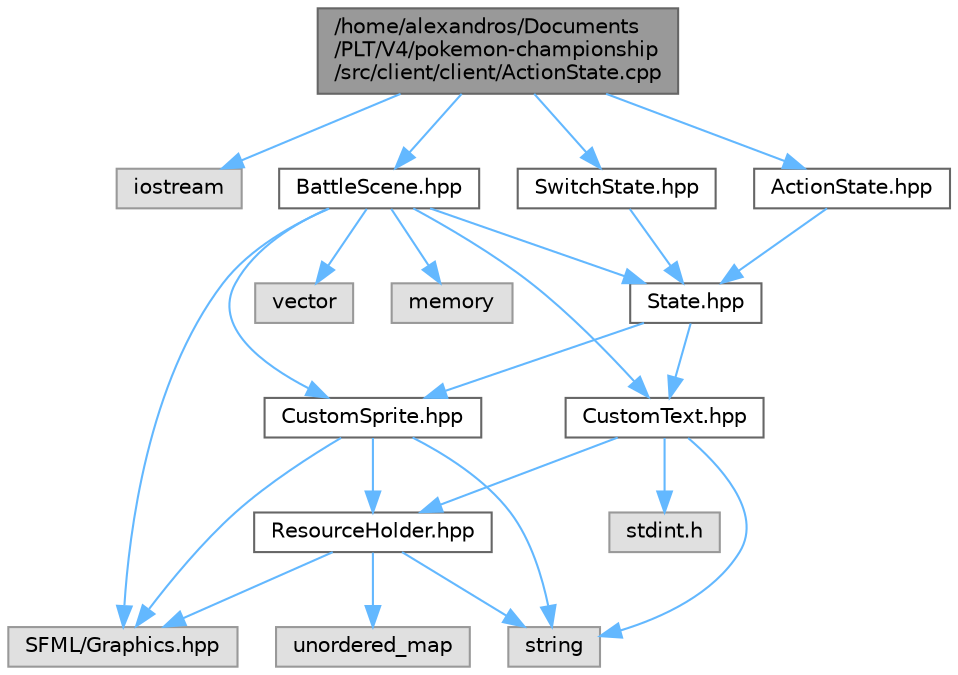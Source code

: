 digraph "/home/alexandros/Documents/PLT/V4/pokemon-championship/src/client/client/ActionState.cpp"
{
 // LATEX_PDF_SIZE
  bgcolor="transparent";
  edge [fontname=Helvetica,fontsize=10,labelfontname=Helvetica,labelfontsize=10];
  node [fontname=Helvetica,fontsize=10,shape=box,height=0.2,width=0.4];
  Node1 [label="/home/alexandros/Documents\l/PLT/V4/pokemon-championship\l/src/client/client/ActionState.cpp",height=0.2,width=0.4,color="gray40", fillcolor="grey60", style="filled", fontcolor="black",tooltip=" "];
  Node1 -> Node2 [color="steelblue1",style="solid"];
  Node2 [label="iostream",height=0.2,width=0.4,color="grey60", fillcolor="#E0E0E0", style="filled",tooltip=" "];
  Node1 -> Node3 [color="steelblue1",style="solid"];
  Node3 [label="BattleScene.hpp",height=0.2,width=0.4,color="grey40", fillcolor="white", style="filled",URL="$_battle_scene_8hpp.html",tooltip=" "];
  Node3 -> Node4 [color="steelblue1",style="solid"];
  Node4 [label="memory",height=0.2,width=0.4,color="grey60", fillcolor="#E0E0E0", style="filled",tooltip=" "];
  Node3 -> Node5 [color="steelblue1",style="solid"];
  Node5 [label="SFML/Graphics.hpp",height=0.2,width=0.4,color="grey60", fillcolor="#E0E0E0", style="filled",tooltip=" "];
  Node3 -> Node6 [color="steelblue1",style="solid"];
  Node6 [label="vector",height=0.2,width=0.4,color="grey60", fillcolor="#E0E0E0", style="filled",tooltip=" "];
  Node3 -> Node7 [color="steelblue1",style="solid"];
  Node7 [label="State.hpp",height=0.2,width=0.4,color="grey40", fillcolor="white", style="filled",URL="$client_2client_2state_8hpp.html",tooltip=" "];
  Node7 -> Node8 [color="steelblue1",style="solid"];
  Node8 [label="CustomText.hpp",height=0.2,width=0.4,color="grey40", fillcolor="white", style="filled",URL="$_custom_text_8hpp.html",tooltip=" "];
  Node8 -> Node9 [color="steelblue1",style="solid"];
  Node9 [label="string",height=0.2,width=0.4,color="grey60", fillcolor="#E0E0E0", style="filled",tooltip=" "];
  Node8 -> Node10 [color="steelblue1",style="solid"];
  Node10 [label="stdint.h",height=0.2,width=0.4,color="grey60", fillcolor="#E0E0E0", style="filled",tooltip=" "];
  Node8 -> Node11 [color="steelblue1",style="solid"];
  Node11 [label="ResourceHolder.hpp",height=0.2,width=0.4,color="grey40", fillcolor="white", style="filled",URL="$_resource_holder_8hpp.html",tooltip=" "];
  Node11 -> Node9 [color="steelblue1",style="solid"];
  Node11 -> Node12 [color="steelblue1",style="solid"];
  Node12 [label="unordered_map",height=0.2,width=0.4,color="grey60", fillcolor="#E0E0E0", style="filled",tooltip=" "];
  Node11 -> Node5 [color="steelblue1",style="solid"];
  Node7 -> Node13 [color="steelblue1",style="solid"];
  Node13 [label="CustomSprite.hpp",height=0.2,width=0.4,color="grey40", fillcolor="white", style="filled",URL="$_custom_sprite_8hpp.html",tooltip=" "];
  Node13 -> Node5 [color="steelblue1",style="solid"];
  Node13 -> Node9 [color="steelblue1",style="solid"];
  Node13 -> Node11 [color="steelblue1",style="solid"];
  Node3 -> Node8 [color="steelblue1",style="solid"];
  Node3 -> Node13 [color="steelblue1",style="solid"];
  Node1 -> Node14 [color="steelblue1",style="solid"];
  Node14 [label="ActionState.hpp",height=0.2,width=0.4,color="grey40", fillcolor="white", style="filled",URL="$_action_state_8hpp.html",tooltip=" "];
  Node14 -> Node7 [color="steelblue1",style="solid"];
  Node1 -> Node15 [color="steelblue1",style="solid"];
  Node15 [label="SwitchState.hpp",height=0.2,width=0.4,color="grey40", fillcolor="white", style="filled",URL="$_switch_state_8hpp.html",tooltip=" "];
  Node15 -> Node7 [color="steelblue1",style="solid"];
}
